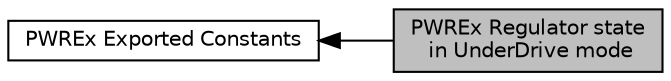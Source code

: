 digraph "PWREx Regulator state in UnderDrive mode"
{
  edge [fontname="Helvetica",fontsize="10",labelfontname="Helvetica",labelfontsize="10"];
  node [fontname="Helvetica",fontsize="10",shape=record];
  rankdir=LR;
  Node0 [label="PWREx Regulator state\l in UnderDrive mode",height=0.2,width=0.4,color="black", fillcolor="grey75", style="filled", fontcolor="black"];
  Node1 [label="PWREx Exported Constants",height=0.2,width=0.4,color="black", fillcolor="white", style="filled",URL="$group___p_w_r_ex___exported___constants.html"];
  Node1->Node0 [shape=plaintext, dir="back", style="solid"];
}
